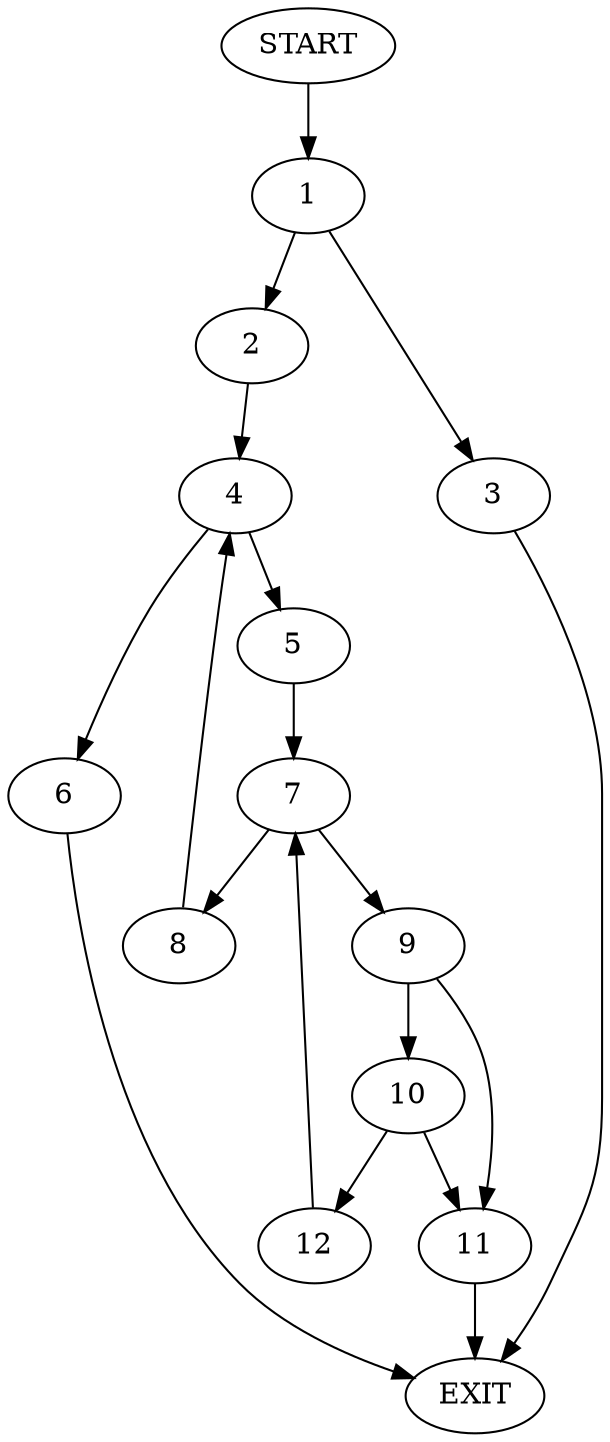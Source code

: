 digraph {
0 [label="START"]
13 [label="EXIT"]
0 -> 1
1 -> 2
1 -> 3
2 -> 4
3 -> 13
4 -> 5
4 -> 6
5 -> 7
6 -> 13
7 -> 8
7 -> 9
9 -> 10
9 -> 11
8 -> 4
10 -> 11
10 -> 12
11 -> 13
12 -> 7
}
